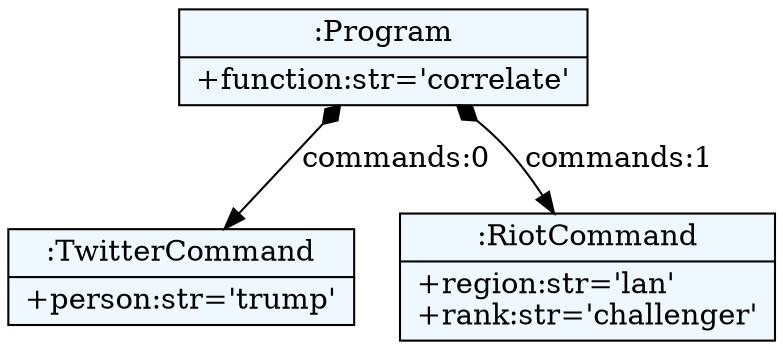 
    digraph xtext {
    fontname = "Bitstream Vera Sans"
    fontsize = 8
    node[
        shape=record,
        style=filled,
        fillcolor=aliceblue
    ]
    nodesep = 0.3
    edge[dir=black,arrowtail=empty]


140331109474200 -> 140331109552704 [label="commands:0" arrowtail=diamond dir=both]
140331109552704[label="{:TwitterCommand|+person:str='trump'\l}"]
140331109474200 -> 140331109582496 [label="commands:1" arrowtail=diamond dir=both]
140331109582496[label="{:RiotCommand|+region:str='lan'\l+rank:str='challenger'\l}"]
140331109474200[label="{:Program|+function:str='correlate'\l}"]

}
